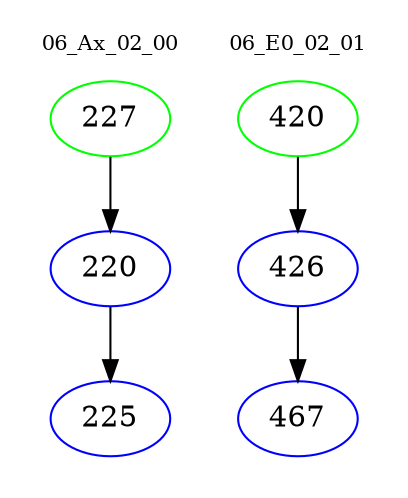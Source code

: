 digraph{
subgraph cluster_0 {
color = white
label = "06_Ax_02_00";
fontsize=10;
T0_227 [label="227", color="green"]
T0_227 -> T0_220 [color="black"]
T0_220 [label="220", color="blue"]
T0_220 -> T0_225 [color="black"]
T0_225 [label="225", color="blue"]
}
subgraph cluster_1 {
color = white
label = "06_E0_02_01";
fontsize=10;
T1_420 [label="420", color="green"]
T1_420 -> T1_426 [color="black"]
T1_426 [label="426", color="blue"]
T1_426 -> T1_467 [color="black"]
T1_467 [label="467", color="blue"]
}
}
